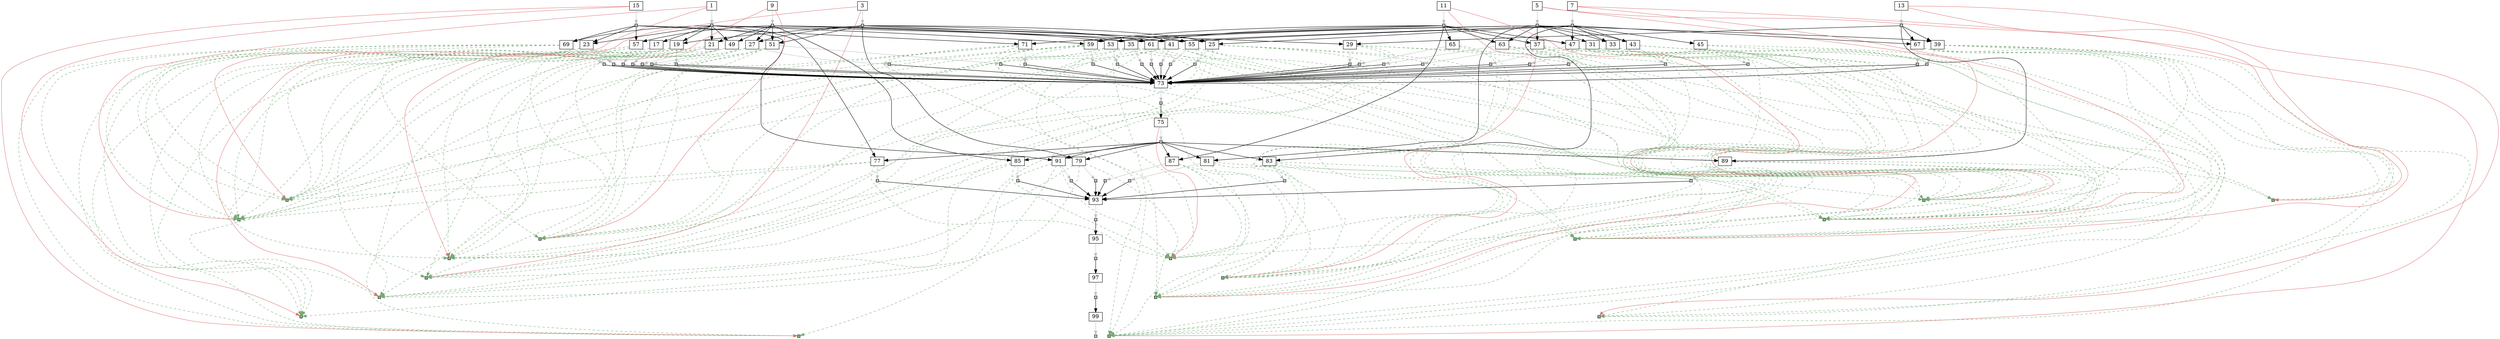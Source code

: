 strict digraph  {
	node [label="\N"];
	1	 [height=0,
		shape=rect,
		size=13.85,
		width=0];
	2	 [fillcolor=gray,
		height=0.1,
		label="",
		shape=rect,
		size=0,
		style=filled,
		width=0.1];
	1 -> 2	 [color=gray,
		size=12548216.0];
	101	 [fillcolor="#88bb88",
		height=0.1,
		label="",
		shape=rect,
		size=0,
		style=filled,
		width=0.1];
	1 -> 101	 [color="#dd7777",
		size=2714337.0,
		weight=0];
	102	 [fillcolor="#88bb88",
		height=0.1,
		label="",
		shape=rect,
		size=0,
		style=filled,
		width=0.1];
	1 -> 102	 [color="#dd7777",
		size=2714337.0,
		weight=0];
	17	 [height=0,
		shape=rect,
		size=10.62,
		width=0];
	2 -> 17	 [size=0];
	19	 [height=0,
		shape=rect,
		size=10.53,
		width=0];
	2 -> 19	 [size=0];
	21	 [height=0,
		shape=rect,
		size=10.56,
		width=0];
	2 -> 21	 [size=0];
	23	 [height=0,
		shape=rect,
		size=10.61,
		width=0];
	2 -> 23	 [size=0];
	41	 [height=0,
		shape=rect,
		size=10.42,
		width=0];
	2 -> 41	 [size=0];
	49	 [height=0,
		shape=rect,
		size=10.61,
		width=0];
	2 -> 49	 [size=0];
	59	 [height=0,
		shape=rect,
		size=10.55,
		width=0];
	2 -> 59	 [size=0];
	69	 [height=0,
		shape=rect,
		size=10.37,
		width=0];
	2 -> 69	 [size=0];
	77	 [height=0,
		shape=rect,
		size=10.61,
		width=0];
	2 -> 77	 [size=0];
	3	 [height=0,
		shape=rect,
		size=13.66,
		width=0];
	4	 [fillcolor=gray,
		height=0.1,
		label="",
		shape=rect,
		size=0,
		style=filled,
		width=0.1];
	3 -> 4	 [color=gray,
		size=12534146.0];
	103	 [fillcolor="#88bb88",
		height=0.1,
		label="",
		shape=rect,
		size=0,
		style=filled,
		width=0.1];
	3 -> 103	 [color="#dd7777",
		size=2714337.0,
		weight=0];
	104	 [fillcolor="#88bb88",
		height=0.1,
		label="",
		shape=rect,
		size=0,
		style=filled,
		width=0.1];
	3 -> 104	 [color="#dd7777",
		size=2714337.0,
		weight=0];
	4 -> 19	 [size=0];
	25	 [height=0,
		shape=rect,
		size=10.62,
		width=0];
	4 -> 25	 [size=0];
	27	 [height=0,
		shape=rect,
		size=10.64,
		width=0];
	4 -> 27	 [size=0];
	29	 [height=0,
		shape=rect,
		size=10.81,
		width=0];
	4 -> 29	 [size=0];
	51	 [height=0,
		shape=rect,
		size=10.58,
		width=0];
	4 -> 51	 [size=0];
	61	 [height=0,
		shape=rect,
		size=10.57,
		width=0];
	4 -> 61	 [size=0];
	79	 [height=0,
		shape=rect,
		size=10.73,
		width=0];
	4 -> 79	 [size=0];
	5	 [height=0,
		shape=rect,
		size=13.63,
		width=0];
	6	 [fillcolor=gray,
		height=0.1,
		label="",
		shape=rect,
		size=0,
		style=filled,
		width=0.1];
	5 -> 6	 [color=gray,
		size=12547322.0];
	105	 [fillcolor="#88bb88",
		height=0.1,
		label="",
		shape=rect,
		size=0,
		style=filled,
		width=0.1];
	5 -> 105	 [color="#dd7777",
		size=2714337.0,
		weight=0];
	106	 [fillcolor="#88bb88",
		height=0.1,
		label="",
		shape=rect,
		size=0,
		style=filled,
		width=0.1];
	5 -> 106	 [color="#dd7777",
		size=2714337.0,
		weight=0];
	31	 [height=0,
		shape=rect,
		size=10.65,
		width=0];
	6 -> 31	 [size=0];
	33	 [height=0,
		shape=rect,
		size=10.49,
		width=0];
	6 -> 33	 [size=0];
	35	 [height=0,
		shape=rect,
		size=10.56,
		width=0];
	6 -> 35	 [size=0];
	37	 [height=0,
		shape=rect,
		size=10.7,
		width=0];
	6 -> 37	 [size=0];
	39	 [height=0,
		shape=rect,
		size=10.51,
		width=0];
	6 -> 39	 [size=0];
	43	 [height=0,
		shape=rect,
		size=10.64,
		width=0];
	6 -> 43	 [size=0];
	53	 [height=0,
		shape=rect,
		size=10.56,
		width=0];
	6 -> 53	 [size=0];
	63	 [height=0,
		shape=rect,
		size=10.7,
		width=0];
	6 -> 63	 [size=0];
	81	 [height=0,
		shape=rect,
		size=10.53,
		width=0];
	6 -> 81	 [size=0];
	7	 [height=0,
		shape=rect,
		size=13.92,
		width=0];
	8	 [fillcolor=gray,
		height=0.1,
		label="",
		shape=rect,
		size=0,
		style=filled,
		width=0.1];
	7 -> 8	 [color=gray,
		size=12576996.0];
	107	 [fillcolor="#88bb88",
		height=0.1,
		label="",
		shape=rect,
		size=0,
		style=filled,
		width=0.1];
	7 -> 107	 [color="#dd7777",
		size=2714337.0,
		weight=0];
	108	 [fillcolor="#88bb88",
		height=0.1,
		label="",
		shape=rect,
		size=0,
		style=filled,
		width=0.1];
	7 -> 108	 [color="#dd7777",
		size=2714337.0,
		weight=0];
	8 -> 25	 [size=0];
	8 -> 33	 [size=0];
	8 -> 41	 [size=0];
	8 -> 43	 [size=0];
	45	 [height=0,
		shape=rect,
		size=10.76,
		width=0];
	8 -> 45	 [size=0];
	47	 [height=0,
		shape=rect,
		size=10.56,
		width=0];
	8 -> 47	 [size=0];
	55	 [height=0,
		shape=rect,
		size=10.52,
		width=0];
	8 -> 55	 [size=0];
	67	 [height=0,
		shape=rect,
		size=10.76,
		width=0];
	8 -> 67	 [size=0];
	83	 [height=0,
		shape=rect,
		size=10.82,
		width=0];
	8 -> 83	 [size=0];
	9	 [height=0,
		shape=rect,
		size=13.59,
		width=0];
	10	 [fillcolor=gray,
		height=0.1,
		label="",
		shape=rect,
		size=0,
		style=filled,
		width=0.1];
	9 -> 10	 [color=gray,
		size=12563246.0];
	109	 [fillcolor="#88bb88",
		height=0.1,
		label="",
		shape=rect,
		size=0,
		style=filled,
		width=0.1];
	9 -> 109	 [color="#dd7777",
		size=2714337.0,
		weight=0];
	110	 [fillcolor="#88bb88",
		height=0.1,
		label="",
		shape=rect,
		size=0,
		style=filled,
		width=0.1];
	9 -> 110	 [color="#dd7777",
		size=2714337.0,
		weight=0];
	10 -> 21	 [size=0];
	10 -> 27	 [size=0];
	10 -> 35	 [size=0];
	10 -> 49	 [size=0];
	10 -> 51	 [size=0];
	10 -> 53	 [size=0];
	10 -> 55	 [size=0];
	57	 [height=0,
		shape=rect,
		size=10.56,
		width=0];
	10 -> 57	 [size=0];
	85	 [height=0,
		shape=rect,
		size=10.71,
		width=0];
	10 -> 85	 [size=0];
	11	 [height=0,
		shape=rect,
		size=13.64,
		width=0];
	12	 [fillcolor=gray,
		height=0.1,
		label="",
		shape=rect,
		size=0,
		style=filled,
		width=0.1];
	11 -> 12	 [color=gray,
		size=12506986.0];
	111	 [fillcolor="#88bb88",
		height=0.1,
		label="",
		shape=rect,
		size=0,
		style=filled,
		width=0.1];
	11 -> 111	 [color="#dd7777",
		size=2714337.0,
		weight=0];
	112	 [fillcolor="#88bb88",
		height=0.1,
		label="",
		shape=rect,
		size=0,
		style=filled,
		width=0.1];
	11 -> 112	 [color="#dd7777",
		size=2714337.0,
		weight=0];
	12 -> 37	 [size=0];
	12 -> 47	 [size=0];
	12 -> 59	 [size=0];
	12 -> 61	 [size=0];
	12 -> 63	 [size=0];
	65	 [height=0,
		shape=rect,
		size=10.59,
		width=0];
	12 -> 65	 [size=0];
	71	 [height=0,
		shape=rect,
		size=10.77,
		width=0];
	12 -> 71	 [size=0];
	87	 [height=0,
		shape=rect,
		size=10.7,
		width=0];
	12 -> 87	 [size=0];
	13	 [height=0,
		shape=rect,
		size=13.45,
		width=0];
	14	 [fillcolor=gray,
		height=0.1,
		label="",
		shape=rect,
		size=0,
		style=filled,
		width=0.1];
	13 -> 14	 [color=gray,
		size=12558118.0];
	113	 [fillcolor="#88bb88",
		height=0.1,
		label="",
		shape=rect,
		size=0,
		style=filled,
		width=0.1];
	13 -> 113	 [color="#dd7777",
		size=2714337.0,
		weight=0];
	114	 [fillcolor="#88bb88",
		height=0.1,
		label="",
		shape=rect,
		size=0,
		style=filled,
		width=0.1];
	13 -> 114	 [color="#dd7777",
		size=2714337.0,
		weight=0];
	14 -> 29	 [size=0];
	14 -> 39	 [size=0];
	14 -> 67	 [size=0];
	89	 [height=0,
		shape=rect,
		size=10.82,
		width=0];
	14 -> 89	 [size=0];
	15	 [height=0,
		shape=rect,
		size=13.66,
		width=0];
	16	 [fillcolor=gray,
		height=0.1,
		label="",
		shape=rect,
		size=0,
		style=filled,
		width=0.1];
	15 -> 16	 [color=gray,
		size=12553012.0];
	115	 [fillcolor="#88bb88",
		height=0.1,
		label="",
		shape=rect,
		size=0,
		style=filled,
		width=0.1];
	15 -> 115	 [color="#dd7777",
		size=2714337.0,
		weight=0];
	116	 [fillcolor="#88bb88",
		height=0.1,
		label="",
		shape=rect,
		size=0,
		style=filled,
		width=0.1];
	15 -> 116	 [color="#dd7777",
		size=2714337.0,
		weight=0];
	16 -> 23	 [size=0];
	16 -> 57	 [size=0];
	16 -> 69	 [size=0];
	16 -> 71	 [size=0];
	91	 [height=0,
		shape=rect,
		size=10.72,
		width=0];
	16 -> 91	 [size=0];
	18	 [fillcolor=gray,
		height=0.1,
		label="",
		shape=rect,
		size=0,
		style=filled,
		width=0.1];
	17 -> 18	 [color=gray,
		size=8728700.0];
	17 -> 101	 [color="#77aa77",
		size=0,
		style=dashed,
		weight=0];
	17 -> 102	 [color="#77aa77",
		size=0,
		style=dashed,
		weight=0];
	73	 [height=0,
		shape=rect,
		size=2.24,
		width=0];
	18 -> 73	 [size=402564.0];
	20	 [fillcolor=gray,
		height=0.1,
		label="",
		shape=rect,
		size=0,
		style=filled,
		width=0.1];
	19 -> 20	 [color=gray,
		size=17040462.0];
	19 -> 101	 [color="#77aa77",
		size=0,
		style=dashed,
		weight=0];
	19 -> 102	 [color="#77aa77",
		size=0,
		style=dashed,
		weight=0];
	19 -> 103	 [color="#77aa77",
		size=0,
		style=dashed,
		weight=0];
	19 -> 104	 [color="#77aa77",
		size=0,
		style=dashed,
		weight=0];
	20 -> 73	 [size=402564.0];
	22	 [fillcolor=gray,
		height=0.1,
		label="",
		shape=rect,
		size=0,
		style=filled,
		width=0.1];
	21 -> 22	 [color=gray,
		size=17069562.0];
	21 -> 101	 [color="#77aa77",
		size=0,
		style=dashed,
		weight=0];
	21 -> 102	 [color="#77aa77",
		size=0,
		style=dashed,
		weight=0];
	21 -> 109	 [color="#77aa77",
		size=0,
		style=dashed,
		weight=0];
	21 -> 110	 [color="#77aa77",
		size=0,
		style=dashed,
		weight=0];
	22 -> 73	 [size=402564.0];
	24	 [fillcolor=gray,
		height=0.1,
		label="",
		shape=rect,
		size=0,
		style=filled,
		width=0.1];
	23 -> 24	 [color=gray,
		size=17059328.0];
	23 -> 101	 [color="#77aa77",
		size=0,
		style=dashed,
		weight=0];
	23 -> 102	 [color="#77aa77",
		size=0,
		style=dashed,
		weight=0];
	23 -> 115	 [color="#77aa77",
		size=0,
		style=dashed,
		weight=0];
	23 -> 116	 [color="#77aa77",
		size=0,
		style=dashed,
		weight=0];
	24 -> 73	 [size=402564.0];
	26	 [fillcolor=gray,
		height=0.1,
		label="",
		shape=rect,
		size=0,
		style=filled,
		width=0.1];
	25 -> 26	 [color=gray,
		size=17069242.0];
	25 -> 103	 [color="#77aa77",
		size=0,
		style=dashed,
		weight=0];
	25 -> 104	 [color="#77aa77",
		size=0,
		style=dashed,
		weight=0];
	25 -> 107	 [color="#77aa77",
		size=0,
		style=dashed,
		weight=0];
	25 -> 108	 [color="#77aa77",
		size=0,
		style=dashed,
		weight=0];
	26 -> 73	 [size=402564.0];
	28	 [fillcolor=gray,
		height=0.1,
		label="",
		shape=rect,
		size=0,
		style=filled,
		width=0.1];
	27 -> 28	 [color=gray,
		size=17055492.0];
	27 -> 103	 [color="#77aa77",
		size=0,
		style=dashed,
		weight=0];
	27 -> 104	 [color="#77aa77",
		size=0,
		style=dashed,
		weight=0];
	27 -> 109	 [color="#77aa77",
		size=0,
		style=dashed,
		weight=0];
	27 -> 110	 [color="#77aa77",
		size=0,
		style=dashed,
		weight=0];
	28 -> 73	 [size=402564.0];
	30	 [fillcolor=gray,
		height=0.1,
		label="",
		shape=rect,
		size=0,
		style=filled,
		width=0.1];
	29 -> 30	 [color=gray,
		size=17050364.0];
	29 -> 103	 [color="#77aa77",
		size=0,
		style=dashed,
		weight=0];
	29 -> 104	 [color="#77aa77",
		size=0,
		style=dashed,
		weight=0];
	29 -> 113	 [color="#77aa77",
		size=0,
		style=dashed,
		weight=0];
	29 -> 114	 [color="#77aa77",
		size=0,
		style=dashed,
		weight=0];
	30 -> 73	 [size=402564.0];
	32	 [fillcolor=gray,
		height=0.1,
		label="",
		shape=rect,
		size=0,
		style=filled,
		width=0.1];
	31 -> 32	 [color=gray,
		size=8727806.0];
	31 -> 105	 [color="#77aa77",
		size=0,
		style=dashed,
		weight=0];
	31 -> 106	 [color="#77aa77",
		size=0,
		style=dashed,
		weight=0];
	32 -> 73	 [size=402564.0];
	34	 [fillcolor=gray,
		height=0.1,
		label="",
		shape=rect,
		size=0,
		style=filled,
		width=0.1];
	33 -> 34	 [color=gray,
		size=17082418.0];
	33 -> 105	 [color="#77aa77",
		size=0,
		style=dashed,
		weight=0];
	33 -> 106	 [color="#77aa77",
		size=0,
		style=dashed,
		weight=0];
	33 -> 107	 [color="#77aa77",
		size=0,
		style=dashed,
		weight=0];
	33 -> 108	 [color="#77aa77",
		size=0,
		style=dashed,
		weight=0];
	34 -> 73	 [size=402564.0];
	36	 [fillcolor=gray,
		height=0.1,
		label="",
		shape=rect,
		size=0,
		style=filled,
		width=0.1];
	35 -> 36	 [color=gray,
		size=17068668.0];
	35 -> 105	 [color="#77aa77",
		size=0,
		style=dashed,
		weight=0];
	35 -> 106	 [color="#77aa77",
		size=0,
		style=dashed,
		weight=0];
	35 -> 109	 [color="#77aa77",
		size=0,
		style=dashed,
		weight=0];
	35 -> 110	 [color="#77aa77",
		size=0,
		style=dashed,
		weight=0];
	36 -> 73	 [size=402564.0];
	38	 [fillcolor=gray,
		height=0.1,
		label="",
		shape=rect,
		size=0,
		style=filled,
		width=0.1];
	37 -> 38	 [color=gray,
		size=17012408.0];
	37 -> 105	 [color="#77aa77",
		size=0,
		style=dashed,
		weight=0];
	37 -> 106	 [color="#77aa77",
		size=0,
		style=dashed,
		weight=0];
	37 -> 111	 [color="#77aa77",
		size=0,
		style=dashed,
		weight=0];
	37 -> 112	 [color="#77aa77",
		size=0,
		style=dashed,
		weight=0];
	38 -> 73	 [size=402564.0];
	40	 [fillcolor=gray,
		height=0.1,
		label="",
		shape=rect,
		size=0,
		style=filled,
		width=0.1];
	39 -> 40	 [color=gray,
		size=17063540.0];
	39 -> 105	 [color="#77aa77",
		size=0,
		style=dashed,
		weight=0];
	39 -> 106	 [color="#77aa77",
		size=0,
		style=dashed,
		weight=0];
	39 -> 113	 [color="#77aa77",
		size=0,
		style=dashed,
		weight=0];
	39 -> 114	 [color="#77aa77",
		size=0,
		style=dashed,
		weight=0];
	40 -> 73	 [size=402564.0];
	42	 [fillcolor=gray,
		height=0.1,
		label="",
		shape=rect,
		size=0,
		style=filled,
		width=0.1];
	41 -> 42	 [color=gray,
		size=17083312.0];
	41 -> 101	 [color="#77aa77",
		size=0,
		style=dashed,
		weight=0];
	41 -> 102	 [color="#77aa77",
		size=0,
		style=dashed,
		weight=0];
	41 -> 107	 [color="#77aa77",
		size=0,
		style=dashed,
		weight=0];
	41 -> 108	 [color="#77aa77",
		size=0,
		style=dashed,
		weight=0];
	42 -> 73	 [size=402564.0];
	44	 [fillcolor=gray,
		height=0.1,
		label="",
		shape=rect,
		size=0,
		style=filled,
		width=0.1];
	43 -> 44	 [color=gray,
		size=17082418.0];
	43 -> 105	 [color="#77aa77",
		size=0,
		style=dashed,
		weight=0];
	43 -> 106	 [color="#77aa77",
		size=0,
		style=dashed,
		weight=0];
	43 -> 107	 [color="#77aa77",
		size=0,
		style=dashed,
		weight=0];
	43 -> 108	 [color="#77aa77",
		size=0,
		style=dashed,
		weight=0];
	44 -> 73	 [size=402564.0];
	46	 [fillcolor=gray,
		height=0.1,
		label="",
		shape=rect,
		size=0,
		style=filled,
		width=0.1];
	45 -> 46	 [color=gray,
		size=8757480.0];
	45 -> 107	 [color="#77aa77",
		size=0,
		style=dashed,
		weight=0];
	45 -> 108	 [color="#77aa77",
		size=0,
		style=dashed,
		weight=0];
	46 -> 73	 [size=402564.0];
	48	 [fillcolor=gray,
		height=0.1,
		label="",
		shape=rect,
		size=0,
		style=filled,
		width=0.1];
	47 -> 48	 [color=gray,
		size=17042082.0];
	47 -> 107	 [color="#77aa77",
		size=0,
		style=dashed,
		weight=0];
	47 -> 108	 [color="#77aa77",
		size=0,
		style=dashed,
		weight=0];
	47 -> 111	 [color="#77aa77",
		size=0,
		style=dashed,
		weight=0];
	47 -> 112	 [color="#77aa77",
		size=0,
		style=dashed,
		weight=0];
	48 -> 73	 [size=402564.0];
	50	 [fillcolor=gray,
		height=0.1,
		label="",
		shape=rect,
		size=0,
		style=filled,
		width=0.1];
	49 -> 50	 [color=gray,
		size=17069562.0];
	49 -> 101	 [color="#77aa77",
		size=0,
		style=dashed,
		weight=0];
	49 -> 102	 [color="#77aa77",
		size=0,
		style=dashed,
		weight=0];
	49 -> 109	 [color="#77aa77",
		size=0,
		style=dashed,
		weight=0];
	49 -> 110	 [color="#77aa77",
		size=0,
		style=dashed,
		weight=0];
	50 -> 73	 [size=402564.0];
	52	 [fillcolor=gray,
		height=0.1,
		label="",
		shape=rect,
		size=0,
		style=filled,
		width=0.1];
	51 -> 52	 [color=gray,
		size=17055492.0];
	51 -> 103	 [color="#77aa77",
		size=0,
		style=dashed,
		weight=0];
	51 -> 104	 [color="#77aa77",
		size=0,
		style=dashed,
		weight=0];
	51 -> 109	 [color="#77aa77",
		size=0,
		style=dashed,
		weight=0];
	51 -> 110	 [color="#77aa77",
		size=0,
		style=dashed,
		weight=0];
	52 -> 73	 [size=402564.0];
	54	 [fillcolor=gray,
		height=0.1,
		label="",
		shape=rect,
		size=0,
		style=filled,
		width=0.1];
	53 -> 54	 [color=gray,
		size=17068668.0];
	53 -> 105	 [color="#77aa77",
		size=0,
		style=dashed,
		weight=0];
	53 -> 106	 [color="#77aa77",
		size=0,
		style=dashed,
		weight=0];
	53 -> 109	 [color="#77aa77",
		size=0,
		style=dashed,
		weight=0];
	53 -> 110	 [color="#77aa77",
		size=0,
		style=dashed,
		weight=0];
	54 -> 73	 [size=402564.0];
	56	 [fillcolor=gray,
		height=0.1,
		label="",
		shape=rect,
		size=0,
		style=filled,
		width=0.1];
	55 -> 56	 [color=gray,
		size=17098342.0];
	55 -> 107	 [color="#77aa77",
		size=0,
		style=dashed,
		weight=0];
	55 -> 108	 [color="#77aa77",
		size=0,
		style=dashed,
		weight=0];
	55 -> 109	 [color="#77aa77",
		size=0,
		style=dashed,
		weight=0];
	55 -> 110	 [color="#77aa77",
		size=0,
		style=dashed,
		weight=0];
	56 -> 73	 [size=402564.0];
	58	 [fillcolor=gray,
		height=0.1,
		label="",
		shape=rect,
		size=0,
		style=filled,
		width=0.1];
	57 -> 58	 [color=gray,
		size=17074358.0];
	57 -> 109	 [color="#77aa77",
		size=0,
		style=dashed,
		weight=0];
	57 -> 110	 [color="#77aa77",
		size=0,
		style=dashed,
		weight=0];
	57 -> 115	 [color="#77aa77",
		size=0,
		style=dashed,
		weight=0];
	57 -> 116	 [color="#77aa77",
		size=0,
		style=dashed,
		weight=0];
	58 -> 73	 [size=402564.0];
	60	 [fillcolor=gray,
		height=0.1,
		label="",
		shape=rect,
		size=0,
		style=filled,
		width=0.1];
	59 -> 60	 [color=gray,
		size=17013302.0];
	59 -> 101	 [color="#77aa77",
		size=0,
		style=dashed,
		weight=0];
	59 -> 102	 [color="#77aa77",
		size=0,
		style=dashed,
		weight=0];
	59 -> 111	 [color="#77aa77",
		size=0,
		style=dashed,
		weight=0];
	59 -> 112	 [color="#77aa77",
		size=0,
		style=dashed,
		weight=0];
	60 -> 73	 [size=402564.0];
	62	 [fillcolor=gray,
		height=0.1,
		label="",
		shape=rect,
		size=0,
		style=filled,
		width=0.1];
	61 -> 62	 [color=gray,
		size=16999232.0];
	61 -> 103	 [color="#77aa77",
		size=0,
		style=dashed,
		weight=0];
	61 -> 104	 [color="#77aa77",
		size=0,
		style=dashed,
		weight=0];
	61 -> 111	 [color="#77aa77",
		size=0,
		style=dashed,
		weight=0];
	61 -> 112	 [color="#77aa77",
		size=0,
		style=dashed,
		weight=0];
	62 -> 73	 [size=402564.0];
	64	 [fillcolor=gray,
		height=0.1,
		label="",
		shape=rect,
		size=0,
		style=filled,
		width=0.1];
	63 -> 64	 [color=gray,
		size=17012408.0];
	63 -> 105	 [color="#77aa77",
		size=0,
		style=dashed,
		weight=0];
	63 -> 106	 [color="#77aa77",
		size=0,
		style=dashed,
		weight=0];
	63 -> 111	 [color="#77aa77",
		size=0,
		style=dashed,
		weight=0];
	63 -> 112	 [color="#77aa77",
		size=0,
		style=dashed,
		weight=0];
	64 -> 73	 [size=402564.0];
	66	 [fillcolor=gray,
		height=0.1,
		label="",
		shape=rect,
		size=0,
		style=filled,
		width=0.1];
	65 -> 66	 [color=gray,
		size=8687470.0];
	65 -> 111	 [color="#77aa77",
		size=0,
		style=dashed,
		weight=0];
	65 -> 112	 [color="#77aa77",
		size=0,
		style=dashed,
		weight=0];
	66 -> 73	 [size=402564.0];
	68	 [fillcolor=gray,
		height=0.1,
		label="",
		shape=rect,
		size=0,
		style=filled,
		width=0.1];
	67 -> 68	 [color=gray,
		size=17093214.0];
	67 -> 107	 [color="#77aa77",
		size=0,
		style=dashed,
		weight=0];
	67 -> 108	 [color="#77aa77",
		size=0,
		style=dashed,
		weight=0];
	67 -> 113	 [color="#77aa77",
		size=0,
		style=dashed,
		weight=0];
	67 -> 114	 [color="#77aa77",
		size=0,
		style=dashed,
		weight=0];
	68 -> 73	 [size=402564.0];
	70	 [fillcolor=gray,
		height=0.1,
		label="",
		shape=rect,
		size=0,
		style=filled,
		width=0.1];
	69 -> 70	 [color=gray,
		size=17059328.0];
	69 -> 101	 [color="#77aa77",
		size=0,
		style=dashed,
		weight=0];
	69 -> 102	 [color="#77aa77",
		size=0,
		style=dashed,
		weight=0];
	69 -> 115	 [color="#77aa77",
		size=0,
		style=dashed,
		weight=0];
	69 -> 116	 [color="#77aa77",
		size=0,
		style=dashed,
		weight=0];
	70 -> 73	 [size=402564.0];
	72	 [fillcolor=gray,
		height=0.1,
		label="",
		shape=rect,
		size=0,
		style=filled,
		width=0.1];
	71 -> 72	 [color=gray,
		size=17018098.0];
	71 -> 111	 [color="#77aa77",
		size=0,
		style=dashed,
		weight=0];
	71 -> 112	 [color="#77aa77",
		size=0,
		style=dashed,
		weight=0];
	71 -> 115	 [color="#77aa77",
		size=0,
		style=dashed,
		weight=0];
	71 -> 116	 [color="#77aa77",
		size=0,
		style=dashed,
		weight=0];
	72 -> 73	 [size=402564.0];
	74	 [fillcolor=gray,
		height=0.1,
		label="",
		shape=rect,
		size=0,
		style=filled,
		width=0.1];
	73 -> 74	 [color=gray,
		size=6641.0];
	75	 [height=0,
		shape=rect,
		size=3.23,
		width=0];
	74 -> 75	 [size=5878.0];
	76	 [fillcolor=gray,
		height=0.1,
		label="",
		shape=rect,
		size=0,
		style=filled,
		width=0.1];
	75 -> 76	 [color=gray,
		size=1765.0];
	117	 [fillcolor="#88bb88",
		height=0.1,
		label="",
		shape=rect,
		size=0,
		style=filled,
		width=0.1];
	75 -> 117	 [color="#dd7777",
		size=2714337.0,
		weight=0];
	76 -> 77	 [size=0];
	76 -> 79	 [size=0];
	76 -> 81	 [size=0];
	76 -> 83	 [size=0];
	76 -> 85	 [size=0];
	76 -> 87	 [size=0];
	76 -> 89	 [size=0];
	76 -> 91	 [size=0];
	78	 [fillcolor=gray,
		height=0.1,
		label="",
		shape=rect,
		size=0,
		style=filled,
		width=0.1];
	77 -> 78	 [color=gray,
		size=16625737.0];
	77 -> 101	 [color="#77aa77",
		size=0,
		style=dashed,
		weight=0];
	77 -> 102	 [color="#77aa77",
		size=0,
		style=dashed,
		weight=0];
	77 -> 117	 [color="#77aa77",
		size=0,
		style=dashed,
		weight=0];
	93	 [height=0,
		shape=rect,
		size=2.92,
		width=0];
	78 -> 93	 [size=8299480.0];
	80	 [fillcolor=gray,
		height=0.1,
		label="",
		shape=rect,
		size=0,
		style=filled,
		width=0.1];
	79 -> 80	 [color=gray,
		size=16673235.0];
	79 -> 103	 [color="#77aa77",
		size=0,
		style=dashed,
		weight=0];
	79 -> 104	 [color="#77aa77",
		size=0,
		style=dashed,
		weight=0];
	79 -> 117	 [color="#77aa77",
		size=0,
		style=dashed,
		weight=0];
	80 -> 93	 [size=8361048.0];
	82	 [fillcolor=gray,
		height=0.1,
		label="",
		shape=rect,
		size=0,
		style=filled,
		width=0.1];
	81 -> 82	 [color=gray,
		size=16644869.0];
	81 -> 105	 [color="#77aa77",
		size=0,
		style=dashed,
		weight=0];
	81 -> 106	 [color="#77aa77",
		size=0,
		style=dashed,
		weight=0];
	81 -> 117	 [color="#77aa77",
		size=0,
		style=dashed,
		weight=0];
	82 -> 93	 [size=8319506.0];
	84	 [fillcolor=gray,
		height=0.1,
		label="",
		shape=rect,
		size=0,
		style=filled,
		width=0.1];
	83 -> 84	 [color=gray,
		size=16718731.0];
	83 -> 107	 [color="#77aa77",
		size=0,
		style=dashed,
		weight=0];
	83 -> 108	 [color="#77aa77",
		size=0,
		style=dashed,
		weight=0];
	83 -> 117	 [color="#77aa77",
		size=0,
		style=dashed,
		weight=0];
	84 -> 93	 [size=8363694.0];
	86	 [fillcolor=gray,
		height=0.1,
		label="",
		shape=rect,
		size=0,
		style=filled,
		width=0.1];
	85 -> 86	 [color=gray,
		size=16684721.0];
	85 -> 109	 [color="#77aa77",
		size=0,
		style=dashed,
		weight=0];
	85 -> 110	 [color="#77aa77",
		size=0,
		style=dashed,
		weight=0];
	85 -> 117	 [color="#77aa77",
		size=0,
		style=dashed,
		weight=0];
	86 -> 93	 [size=8343434.0];
	88	 [fillcolor=gray,
		height=0.1,
		label="",
		shape=rect,
		size=0,
		style=filled,
		width=0.1];
	87 -> 88	 [color=gray,
		size=16598523.0];
	87 -> 111	 [color="#77aa77",
		size=0,
		style=dashed,
		weight=0];
	87 -> 112	 [color="#77aa77",
		size=0,
		style=dashed,
		weight=0];
	87 -> 117	 [color="#77aa77",
		size=0,
		style=dashed,
		weight=0];
	88 -> 93	 [size=8313496.0];
	90	 [fillcolor=gray,
		height=0.1,
		label="",
		shape=rect,
		size=0,
		style=filled,
		width=0.1];
	89 -> 90	 [color=gray,
		size=16659191.0];
	89 -> 113	 [color="#77aa77",
		size=0,
		style=dashed,
		weight=0];
	89 -> 114	 [color="#77aa77",
		size=0,
		style=dashed,
		weight=0];
	89 -> 117	 [color="#77aa77",
		size=0,
		style=dashed,
		weight=0];
	90 -> 93	 [size=8323032.0];
	92	 [fillcolor=gray,
		height=0.1,
		label="",
		shape=rect,
		size=0,
		style=filled,
		width=0.1];
	91 -> 92	 [color=gray,
		size=16667409.0];
	91 -> 115	 [color="#77aa77",
		size=0,
		style=dashed,
		weight=0];
	91 -> 116	 [color="#77aa77",
		size=0,
		style=dashed,
		weight=0];
	91 -> 117	 [color="#77aa77",
		size=0,
		style=dashed,
		weight=0];
	92 -> 93	 [size=8336356.0];
	94	 [fillcolor=gray,
		height=0.1,
		label="",
		shape=rect,
		size=0,
		style=filled,
		width=0.1];
	93 -> 94	 [color=gray,
		size=4011.0];
	95	 [height=0,
		shape=rect,
		size=4.79,
		width=0];
	94 -> 95	 [size=2671.0];
	96	 [fillcolor=gray,
		height=0.1,
		label="",
		shape=rect,
		size=0,
		style=filled,
		width=0.1];
	95 -> 96	 [color=gray,
		size=135662914.0];
	97	 [height=0,
		shape=rect,
		size=4.88,
		width=0];
	96 -> 97	 [size=135662610.0];
	98	 [fillcolor=gray,
		height=0.1,
		label="",
		shape=rect,
		size=0,
		style=filled,
		width=0.1];
	97 -> 98	 [color=gray,
		size=2714337.0];
	99	 [height=0,
		shape=rect,
		size=0.43,
		width=0];
	98 -> 99	 [size=2714337.0];
	100	 [fillcolor=gray,
		height=0.1,
		label="",
		shape=rect,
		size=0,
		style=filled,
		width=0.1];
	99 -> 100	 [color=gray,
		size=216218.0];
}
